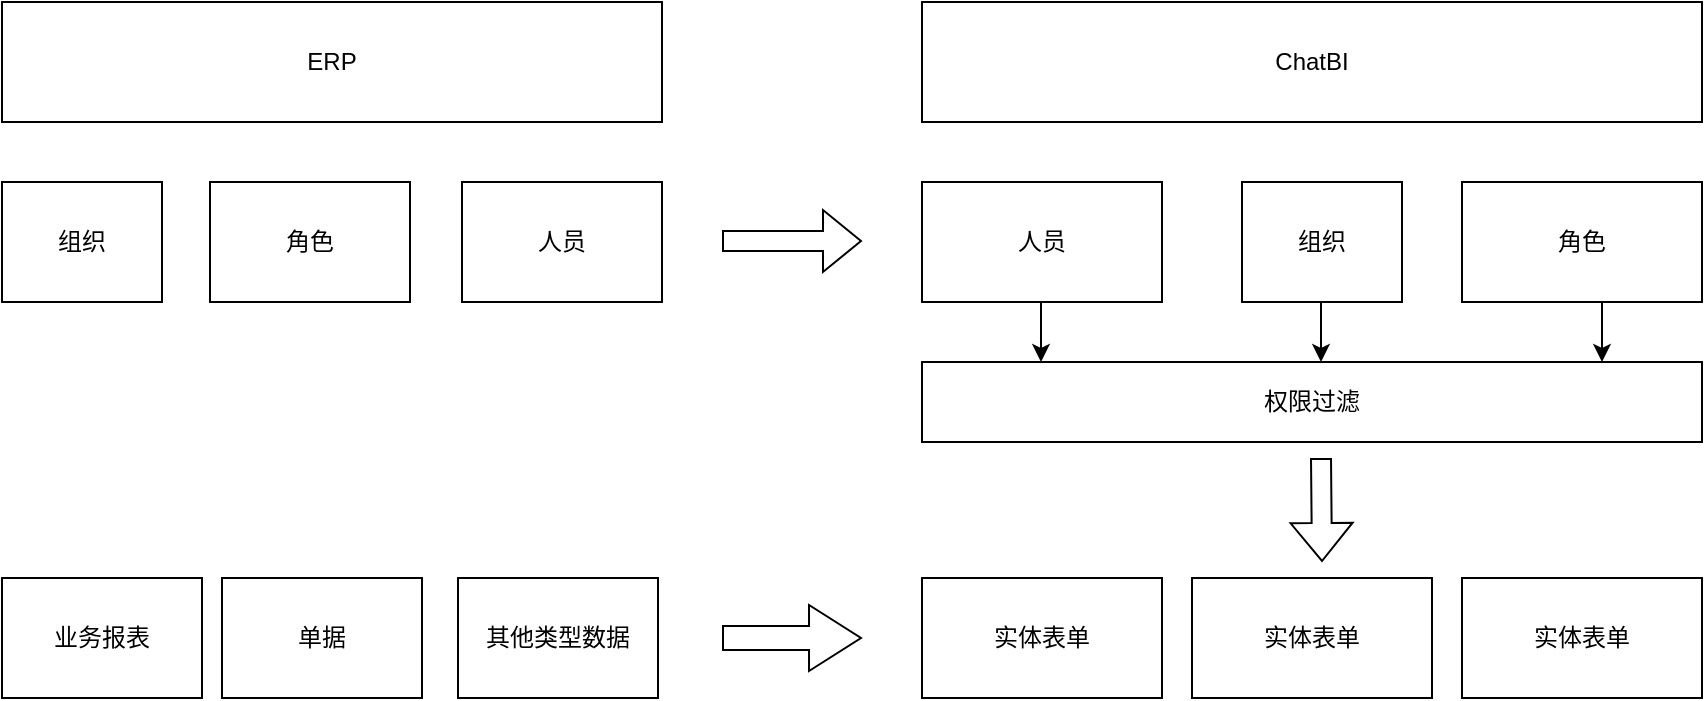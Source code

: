 <mxfile version="26.2.9">
  <diagram name="Page-1" id="74e2e168-ea6b-b213-b513-2b3c1d86103e">
    <mxGraphModel dx="1428" dy="769" grid="1" gridSize="10" guides="1" tooltips="1" connect="1" arrows="1" fold="1" page="1" pageScale="1" pageWidth="1100" pageHeight="850" background="none" math="0" shadow="0">
      <root>
        <mxCell id="0" />
        <mxCell id="1" parent="0" />
        <mxCell id="UGczvw97jG8hKUeixycM-2" value="ERP" style="rounded=0;whiteSpace=wrap;html=1;" vertex="1" parent="1">
          <mxGeometry x="120" y="50" width="330" height="60" as="geometry" />
        </mxCell>
        <mxCell id="UGczvw97jG8hKUeixycM-3" value="ChatBI" style="rounded=0;whiteSpace=wrap;html=1;" vertex="1" parent="1">
          <mxGeometry x="580" y="50" width="390" height="60" as="geometry" />
        </mxCell>
        <mxCell id="UGczvw97jG8hKUeixycM-4" value="人员" style="rounded=0;whiteSpace=wrap;html=1;" vertex="1" parent="1">
          <mxGeometry x="350" y="140" width="100" height="60" as="geometry" />
        </mxCell>
        <mxCell id="UGczvw97jG8hKUeixycM-5" value="人员" style="rounded=0;whiteSpace=wrap;html=1;" vertex="1" parent="1">
          <mxGeometry x="580" y="140" width="120" height="60" as="geometry" />
        </mxCell>
        <mxCell id="UGczvw97jG8hKUeixycM-7" value="其他类型数据" style="rounded=0;whiteSpace=wrap;html=1;" vertex="1" parent="1">
          <mxGeometry x="348" y="338" width="100" height="60" as="geometry" />
        </mxCell>
        <mxCell id="UGczvw97jG8hKUeixycM-8" value="实体表单" style="rounded=0;whiteSpace=wrap;html=1;" vertex="1" parent="1">
          <mxGeometry x="580" y="338" width="120" height="60" as="geometry" />
        </mxCell>
        <mxCell id="UGczvw97jG8hKUeixycM-9" value="" style="shape=flexArrow;endArrow=classic;html=1;rounded=0;width=12;endSize=8.33;" edge="1" parent="1">
          <mxGeometry width="50" height="50" relative="1" as="geometry">
            <mxPoint x="480" y="368" as="sourcePoint" />
            <mxPoint x="550" y="368" as="targetPoint" />
          </mxGeometry>
        </mxCell>
        <mxCell id="UGczvw97jG8hKUeixycM-10" value="" style="shape=flexArrow;endArrow=classic;html=1;rounded=0;" edge="1" parent="1">
          <mxGeometry width="50" height="50" relative="1" as="geometry">
            <mxPoint x="480" y="169.5" as="sourcePoint" />
            <mxPoint x="550" y="169.5" as="targetPoint" />
          </mxGeometry>
        </mxCell>
        <mxCell id="UGczvw97jG8hKUeixycM-15" value="权限过滤" style="rounded=0;whiteSpace=wrap;html=1;" vertex="1" parent="1">
          <mxGeometry x="580" y="230" width="390" height="40" as="geometry" />
        </mxCell>
        <mxCell id="UGczvw97jG8hKUeixycM-16" value="角色" style="rounded=0;whiteSpace=wrap;html=1;" vertex="1" parent="1">
          <mxGeometry x="850" y="140" width="120" height="60" as="geometry" />
        </mxCell>
        <mxCell id="UGczvw97jG8hKUeixycM-17" value="实体表单" style="rounded=0;whiteSpace=wrap;html=1;" vertex="1" parent="1">
          <mxGeometry x="850" y="338" width="120" height="60" as="geometry" />
        </mxCell>
        <mxCell id="UGczvw97jG8hKUeixycM-18" value="实体表单" style="rounded=0;whiteSpace=wrap;html=1;" vertex="1" parent="1">
          <mxGeometry x="715" y="338" width="120" height="60" as="geometry" />
        </mxCell>
        <mxCell id="UGczvw97jG8hKUeixycM-20" value="" style="endArrow=classic;html=1;rounded=0;" edge="1" parent="1">
          <mxGeometry width="50" height="50" relative="1" as="geometry">
            <mxPoint x="639.5" y="200" as="sourcePoint" />
            <mxPoint x="639.5" y="230" as="targetPoint" />
          </mxGeometry>
        </mxCell>
        <mxCell id="UGczvw97jG8hKUeixycM-22" value="" style="endArrow=classic;html=1;rounded=0;" edge="1" parent="1">
          <mxGeometry width="50" height="50" relative="1" as="geometry">
            <mxPoint x="920" y="200" as="sourcePoint" />
            <mxPoint x="920" y="230" as="targetPoint" />
          </mxGeometry>
        </mxCell>
        <mxCell id="UGczvw97jG8hKUeixycM-24" value="组织" style="rounded=0;whiteSpace=wrap;html=1;" vertex="1" parent="1">
          <mxGeometry x="120" y="140" width="80" height="60" as="geometry" />
        </mxCell>
        <mxCell id="UGczvw97jG8hKUeixycM-25" value="角色" style="rounded=0;whiteSpace=wrap;html=1;" vertex="1" parent="1">
          <mxGeometry x="224" y="140" width="100" height="60" as="geometry" />
        </mxCell>
        <mxCell id="UGczvw97jG8hKUeixycM-26" value="组织" style="rounded=0;whiteSpace=wrap;html=1;" vertex="1" parent="1">
          <mxGeometry x="740" y="140" width="80" height="60" as="geometry" />
        </mxCell>
        <mxCell id="UGczvw97jG8hKUeixycM-27" value="" style="endArrow=classic;html=1;rounded=0;" edge="1" parent="1">
          <mxGeometry width="50" height="50" relative="1" as="geometry">
            <mxPoint x="779.5" y="200" as="sourcePoint" />
            <mxPoint x="779.5" y="230" as="targetPoint" />
          </mxGeometry>
        </mxCell>
        <mxCell id="UGczvw97jG8hKUeixycM-28" value="业务报表" style="rounded=0;whiteSpace=wrap;html=1;" vertex="1" parent="1">
          <mxGeometry x="120" y="338" width="100" height="60" as="geometry" />
        </mxCell>
        <mxCell id="UGczvw97jG8hKUeixycM-29" value="单据" style="rounded=0;whiteSpace=wrap;html=1;" vertex="1" parent="1">
          <mxGeometry x="230" y="338" width="100" height="60" as="geometry" />
        </mxCell>
        <mxCell id="UGczvw97jG8hKUeixycM-31" value="" style="shape=flexArrow;endArrow=classic;html=1;rounded=0;" edge="1" parent="1">
          <mxGeometry width="50" height="50" relative="1" as="geometry">
            <mxPoint x="779.5" y="278" as="sourcePoint" />
            <mxPoint x="780" y="330" as="targetPoint" />
          </mxGeometry>
        </mxCell>
      </root>
    </mxGraphModel>
  </diagram>
</mxfile>
